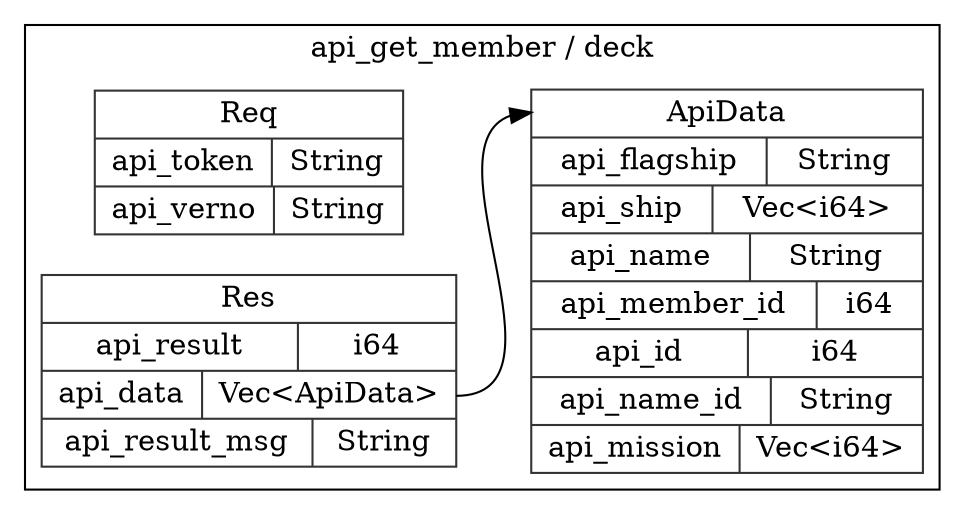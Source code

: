 digraph {
  rankdir=LR;
  subgraph cluster_0 {
    label="api_get_member / deck";
    node [style="filled", color=white, style="solid", color=gray20];
    api_get_member__deck__ApiData [label="<ApiData> ApiData  | { api_flagship | <api_flagship> String } | { api_ship | <api_ship> Vec\<i64\> } | { api_name | <api_name> String } | { api_member_id | <api_member_id> i64 } | { api_id | <api_id> i64 } | { api_name_id | <api_name_id> String } | { api_mission | <api_mission> Vec\<i64\> }", shape=record];
    api_get_member__deck__Req [label="<Req> Req  | { api_token | <api_token> String } | { api_verno | <api_verno> String }", shape=record];
    api_get_member__deck__Res [label="<Res> Res  | { api_result | <api_result> i64 } | { api_data | <api_data> Vec\<ApiData\> } | { api_result_msg | <api_result_msg> String }", shape=record];
    api_get_member__deck__Res:api_data:e -> api_get_member__deck__ApiData:ApiData:w;
  }
}
